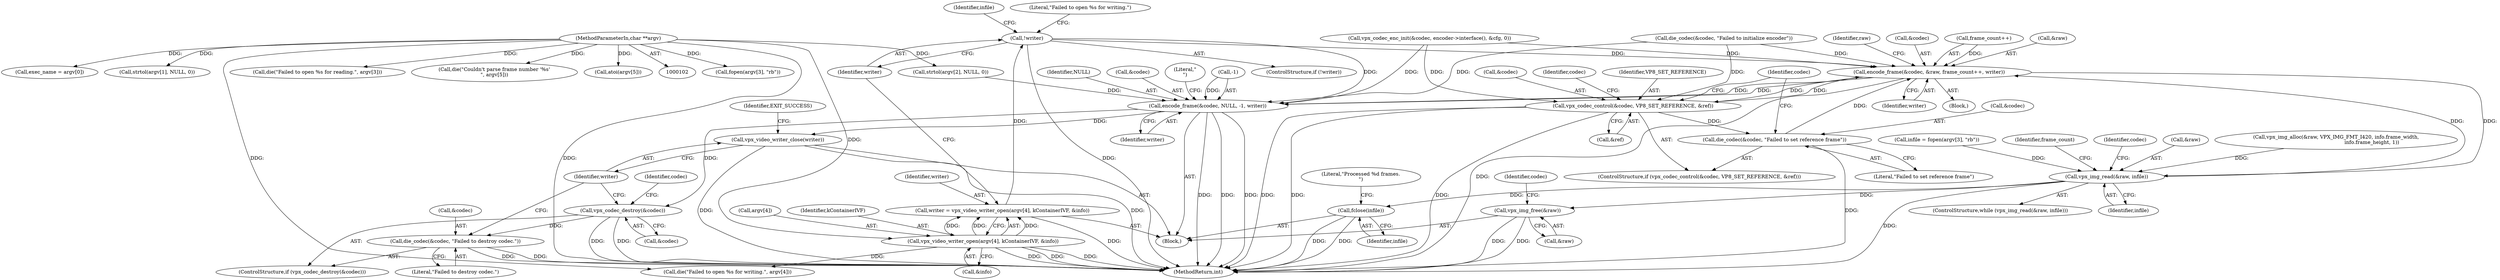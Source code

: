 digraph "1_Android_5a9753fca56f0eeb9f61e342b2fccffc364f9426_23@API" {
"1000341" [label="(Call,!writer)"];
"1000331" [label="(Call,writer = vpx_video_writer_open(argv[4], kContainerIVF, &info))"];
"1000333" [label="(Call,vpx_video_writer_open(argv[4], kContainerIVF, &info))"];
"1000104" [label="(MethodParameterIn,char **argv)"];
"1000409" [label="(Call,encode_frame(&codec, &raw, frame_count++, writer))"];
"1000375" [label="(Call,vpx_img_read(&raw, infile))"];
"1000426" [label="(Call,fclose(infile))"];
"1000431" [label="(Call,vpx_img_free(&raw))"];
"1000399" [label="(Call,vpx_codec_control(&codec, VP8_SET_REFERENCE, &ref))"];
"1000405" [label="(Call,die_codec(&codec, \"Failed to set reference frame\"))"];
"1000417" [label="(Call,encode_frame(&codec, NULL, -1, writer))"];
"1000435" [label="(Call,vpx_codec_destroy(&codec))"];
"1000438" [label="(Call,die_codec(&codec, \"Failed to destroy codec.\"))"];
"1000442" [label="(Call,vpx_video_writer_close(writer))"];
"1000446" [label="(MethodReturn,int)"];
"1000400" [label="(Call,&codec)"];
"1000331" [label="(Call,writer = vpx_video_writer_open(argv[4], kContainerIVF, &info))"];
"1000352" [label="(Call,fopen(argv[3], \"rb\"))"];
"1000429" [label="(Literal,\"Processed %d frames.\n\")"];
"1000438" [label="(Call,die_codec(&codec, \"Failed to destroy codec.\"))"];
"1000425" [label="(Literal,\"\n\")"];
"1000338" [label="(Call,&info)"];
"1000333" [label="(Call,vpx_video_writer_open(argv[4], kContainerIVF, &info))"];
"1000416" [label="(Identifier,writer)"];
"1000375" [label="(Call,vpx_img_read(&raw, infile))"];
"1000399" [label="(Call,vpx_codec_control(&codec, VP8_SET_REFERENCE, &ref))"];
"1000379" [label="(Block,)"];
"1000376" [label="(Call,&raw)"];
"1000427" [label="(Identifier,infile)"];
"1000437" [label="(Identifier,codec)"];
"1000411" [label="(Identifier,codec)"];
"1000435" [label="(Call,vpx_codec_destroy(&codec))"];
"1000443" [label="(Identifier,writer)"];
"1000410" [label="(Call,&codec)"];
"1000440" [label="(Identifier,codec)"];
"1000406" [label="(Call,&codec)"];
"1000104" [label="(MethodParameterIn,char **argv)"];
"1000145" [label="(Call,exec_name = argv[0])"];
"1000405" [label="(Call,die_codec(&codec, \"Failed to set reference frame\"))"];
"1000340" [label="(ControlStructure,if (!writer))"];
"1000432" [label="(Call,&raw)"];
"1000420" [label="(Identifier,NULL)"];
"1000418" [label="(Call,&codec)"];
"1000342" [label="(Identifier,writer)"];
"1000434" [label="(ControlStructure,if (vpx_codec_destroy(&codec)))"];
"1000337" [label="(Identifier,kContainerIVF)"];
"1000398" [label="(ControlStructure,if (vpx_codec_control(&codec, VP8_SET_REFERENCE, &ref)))"];
"1000332" [label="(Identifier,writer)"];
"1000445" [label="(Identifier,EXIT_SUCCESS)"];
"1000439" [label="(Call,&codec)"];
"1000200" [label="(Call,strtol(argv[2], NULL, 0))"];
"1000343" [label="(Call,die(\"Failed to open %s for writing.\", argv[4]))"];
"1000351" [label="(Identifier,infile)"];
"1000374" [label="(ControlStructure,while (vpx_img_read(&raw, infile)))"];
"1000431" [label="(Call,vpx_img_free(&raw))"];
"1000259" [label="(Call,vpx_img_alloc(&raw, VPX_IMG_FMT_I420, info.frame_width,\n                                             info.frame_height, 1))"];
"1000190" [label="(Call,strtol(argv[1], NULL, 0))"];
"1000407" [label="(Identifier,codec)"];
"1000350" [label="(Call,infile = fopen(argv[3], \"rb\"))"];
"1000344" [label="(Literal,\"Failed to open %s for writing.\")"];
"1000442" [label="(Call,vpx_video_writer_close(writer))"];
"1000441" [label="(Literal,\"Failed to destroy codec.\")"];
"1000357" [label="(Call,die(\"Failed to open %s for reading.\", argv[3]))"];
"1000174" [label="(Call,die(\"Couldn't parse frame number '%s'\n\", argv[5]))"];
"1000370" [label="(Call,die_codec(&codec, \"Failed to initialize encoder\"))"];
"1000167" [label="(Call,atoi(argv[5]))"];
"1000363" [label="(Call,vpx_codec_enc_init(&codec, encoder->interface(), &cfg, 0))"];
"1000105" [label="(Block,)"];
"1000334" [label="(Call,argv[4])"];
"1000409" [label="(Call,encode_frame(&codec, &raw, frame_count++, writer))"];
"1000378" [label="(Identifier,infile)"];
"1000421" [label="(Call,-1)"];
"1000341" [label="(Call,!writer)"];
"1000423" [label="(Identifier,writer)"];
"1000403" [label="(Call,&ref)"];
"1000412" [label="(Call,&raw)"];
"1000408" [label="(Literal,\"Failed to set reference frame\")"];
"1000383" [label="(Identifier,frame_count)"];
"1000436" [label="(Call,&codec)"];
"1000417" [label="(Call,encode_frame(&codec, NULL, -1, writer))"];
"1000402" [label="(Identifier,VP8_SET_REFERENCE)"];
"1000377" [label="(Identifier,raw)"];
"1000419" [label="(Identifier,codec)"];
"1000426" [label="(Call,fclose(infile))"];
"1000414" [label="(Call,frame_count++)"];
"1000341" -> "1000340"  [label="AST: "];
"1000341" -> "1000342"  [label="CFG: "];
"1000342" -> "1000341"  [label="AST: "];
"1000344" -> "1000341"  [label="CFG: "];
"1000351" -> "1000341"  [label="CFG: "];
"1000341" -> "1000446"  [label="DDG: "];
"1000331" -> "1000341"  [label="DDG: "];
"1000341" -> "1000409"  [label="DDG: "];
"1000341" -> "1000417"  [label="DDG: "];
"1000331" -> "1000105"  [label="AST: "];
"1000331" -> "1000333"  [label="CFG: "];
"1000332" -> "1000331"  [label="AST: "];
"1000333" -> "1000331"  [label="AST: "];
"1000342" -> "1000331"  [label="CFG: "];
"1000331" -> "1000446"  [label="DDG: "];
"1000333" -> "1000331"  [label="DDG: "];
"1000333" -> "1000331"  [label="DDG: "];
"1000333" -> "1000331"  [label="DDG: "];
"1000333" -> "1000338"  [label="CFG: "];
"1000334" -> "1000333"  [label="AST: "];
"1000337" -> "1000333"  [label="AST: "];
"1000338" -> "1000333"  [label="AST: "];
"1000333" -> "1000446"  [label="DDG: "];
"1000333" -> "1000446"  [label="DDG: "];
"1000333" -> "1000446"  [label="DDG: "];
"1000104" -> "1000333"  [label="DDG: "];
"1000333" -> "1000343"  [label="DDG: "];
"1000104" -> "1000102"  [label="AST: "];
"1000104" -> "1000446"  [label="DDG: "];
"1000104" -> "1000145"  [label="DDG: "];
"1000104" -> "1000167"  [label="DDG: "];
"1000104" -> "1000174"  [label="DDG: "];
"1000104" -> "1000190"  [label="DDG: "];
"1000104" -> "1000200"  [label="DDG: "];
"1000104" -> "1000343"  [label="DDG: "];
"1000104" -> "1000352"  [label="DDG: "];
"1000104" -> "1000357"  [label="DDG: "];
"1000409" -> "1000379"  [label="AST: "];
"1000409" -> "1000416"  [label="CFG: "];
"1000410" -> "1000409"  [label="AST: "];
"1000412" -> "1000409"  [label="AST: "];
"1000414" -> "1000409"  [label="AST: "];
"1000416" -> "1000409"  [label="AST: "];
"1000377" -> "1000409"  [label="CFG: "];
"1000409" -> "1000446"  [label="DDG: "];
"1000409" -> "1000375"  [label="DDG: "];
"1000409" -> "1000399"  [label="DDG: "];
"1000363" -> "1000409"  [label="DDG: "];
"1000399" -> "1000409"  [label="DDG: "];
"1000405" -> "1000409"  [label="DDG: "];
"1000370" -> "1000409"  [label="DDG: "];
"1000375" -> "1000409"  [label="DDG: "];
"1000414" -> "1000409"  [label="DDG: "];
"1000409" -> "1000417"  [label="DDG: "];
"1000409" -> "1000417"  [label="DDG: "];
"1000375" -> "1000374"  [label="AST: "];
"1000375" -> "1000378"  [label="CFG: "];
"1000376" -> "1000375"  [label="AST: "];
"1000378" -> "1000375"  [label="AST: "];
"1000383" -> "1000375"  [label="CFG: "];
"1000419" -> "1000375"  [label="CFG: "];
"1000375" -> "1000446"  [label="DDG: "];
"1000259" -> "1000375"  [label="DDG: "];
"1000350" -> "1000375"  [label="DDG: "];
"1000375" -> "1000426"  [label="DDG: "];
"1000375" -> "1000431"  [label="DDG: "];
"1000426" -> "1000105"  [label="AST: "];
"1000426" -> "1000427"  [label="CFG: "];
"1000427" -> "1000426"  [label="AST: "];
"1000429" -> "1000426"  [label="CFG: "];
"1000426" -> "1000446"  [label="DDG: "];
"1000426" -> "1000446"  [label="DDG: "];
"1000431" -> "1000105"  [label="AST: "];
"1000431" -> "1000432"  [label="CFG: "];
"1000432" -> "1000431"  [label="AST: "];
"1000437" -> "1000431"  [label="CFG: "];
"1000431" -> "1000446"  [label="DDG: "];
"1000431" -> "1000446"  [label="DDG: "];
"1000399" -> "1000398"  [label="AST: "];
"1000399" -> "1000403"  [label="CFG: "];
"1000400" -> "1000399"  [label="AST: "];
"1000402" -> "1000399"  [label="AST: "];
"1000403" -> "1000399"  [label="AST: "];
"1000407" -> "1000399"  [label="CFG: "];
"1000411" -> "1000399"  [label="CFG: "];
"1000399" -> "1000446"  [label="DDG: "];
"1000399" -> "1000446"  [label="DDG: "];
"1000399" -> "1000446"  [label="DDG: "];
"1000363" -> "1000399"  [label="DDG: "];
"1000370" -> "1000399"  [label="DDG: "];
"1000399" -> "1000405"  [label="DDG: "];
"1000405" -> "1000398"  [label="AST: "];
"1000405" -> "1000408"  [label="CFG: "];
"1000406" -> "1000405"  [label="AST: "];
"1000408" -> "1000405"  [label="AST: "];
"1000411" -> "1000405"  [label="CFG: "];
"1000405" -> "1000446"  [label="DDG: "];
"1000417" -> "1000105"  [label="AST: "];
"1000417" -> "1000423"  [label="CFG: "];
"1000418" -> "1000417"  [label="AST: "];
"1000420" -> "1000417"  [label="AST: "];
"1000421" -> "1000417"  [label="AST: "];
"1000423" -> "1000417"  [label="AST: "];
"1000425" -> "1000417"  [label="CFG: "];
"1000417" -> "1000446"  [label="DDG: "];
"1000417" -> "1000446"  [label="DDG: "];
"1000417" -> "1000446"  [label="DDG: "];
"1000363" -> "1000417"  [label="DDG: "];
"1000370" -> "1000417"  [label="DDG: "];
"1000200" -> "1000417"  [label="DDG: "];
"1000421" -> "1000417"  [label="DDG: "];
"1000417" -> "1000435"  [label="DDG: "];
"1000417" -> "1000442"  [label="DDG: "];
"1000435" -> "1000434"  [label="AST: "];
"1000435" -> "1000436"  [label="CFG: "];
"1000436" -> "1000435"  [label="AST: "];
"1000440" -> "1000435"  [label="CFG: "];
"1000443" -> "1000435"  [label="CFG: "];
"1000435" -> "1000446"  [label="DDG: "];
"1000435" -> "1000446"  [label="DDG: "];
"1000435" -> "1000438"  [label="DDG: "];
"1000438" -> "1000434"  [label="AST: "];
"1000438" -> "1000441"  [label="CFG: "];
"1000439" -> "1000438"  [label="AST: "];
"1000441" -> "1000438"  [label="AST: "];
"1000443" -> "1000438"  [label="CFG: "];
"1000438" -> "1000446"  [label="DDG: "];
"1000438" -> "1000446"  [label="DDG: "];
"1000442" -> "1000105"  [label="AST: "];
"1000442" -> "1000443"  [label="CFG: "];
"1000443" -> "1000442"  [label="AST: "];
"1000445" -> "1000442"  [label="CFG: "];
"1000442" -> "1000446"  [label="DDG: "];
"1000442" -> "1000446"  [label="DDG: "];
}
